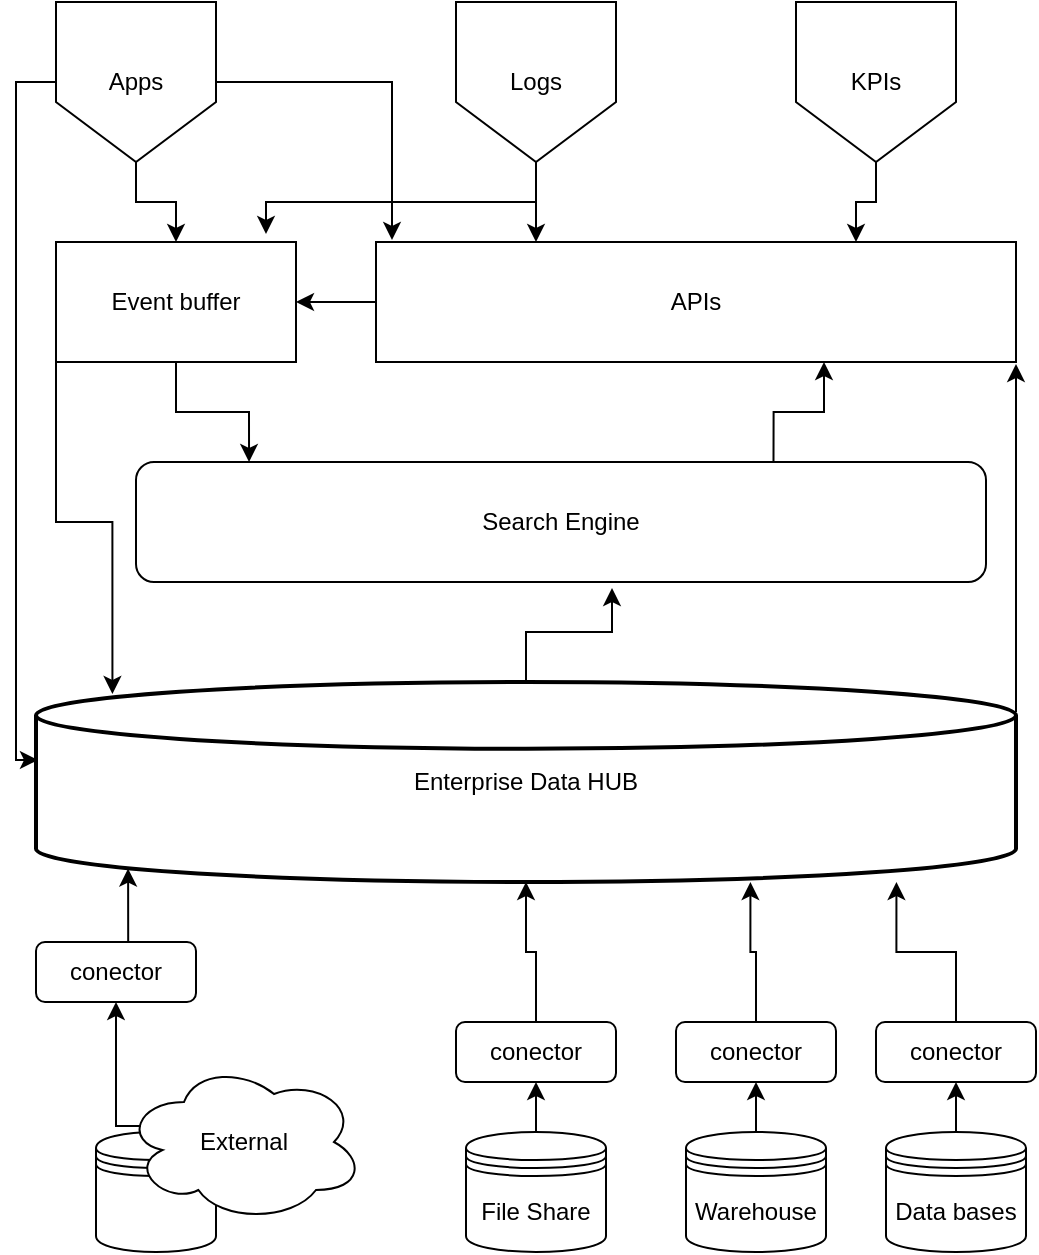 <mxfile version="13.8.1" type="github">
  <diagram id="hWWmdavo8yXY4p5I4Dhq" name="Page-1">
    <mxGraphModel dx="1422" dy="794" grid="1" gridSize="10" guides="1" tooltips="1" connect="1" arrows="1" fold="1" page="1" pageScale="1" pageWidth="827" pageHeight="1169" math="0" shadow="0">
      <root>
        <mxCell id="0" />
        <mxCell id="1" parent="0" />
        <mxCell id="tfAfjoJFbzgk_dMQ4BdW-38" style="edgeStyle=orthogonalEdgeStyle;rounded=0;orthogonalLoop=1;jettySize=auto;html=1;entryX=0.56;entryY=1.05;entryDx=0;entryDy=0;entryPerimeter=0;" parent="1" source="tfAfjoJFbzgk_dMQ4BdW-5" target="tfAfjoJFbzgk_dMQ4BdW-37" edge="1">
          <mxGeometry relative="1" as="geometry" />
        </mxCell>
        <mxCell id="tfAfjoJFbzgk_dMQ4BdW-5" value="Enterprise Data HUB" style="strokeWidth=2;html=1;shape=mxgraph.flowchart.database;whiteSpace=wrap;align=center;" parent="1" vertex="1">
          <mxGeometry x="140" y="420" width="490" height="100" as="geometry" />
        </mxCell>
        <mxCell id="tfAfjoJFbzgk_dMQ4BdW-35" style="edgeStyle=orthogonalEdgeStyle;rounded=0;orthogonalLoop=1;jettySize=auto;html=1;exitX=0.5;exitY=0;exitDx=0;exitDy=0;entryX=0.729;entryY=1;entryDx=0;entryDy=0;entryPerimeter=0;" parent="1" source="tfAfjoJFbzgk_dMQ4BdW-9" target="tfAfjoJFbzgk_dMQ4BdW-5" edge="1">
          <mxGeometry relative="1" as="geometry" />
        </mxCell>
        <mxCell id="tfAfjoJFbzgk_dMQ4BdW-9" value="conector" style="rounded=1;whiteSpace=wrap;html=1;" parent="1" vertex="1">
          <mxGeometry x="460" y="590" width="80" height="30" as="geometry" />
        </mxCell>
        <mxCell id="tfAfjoJFbzgk_dMQ4BdW-22" style="edgeStyle=orthogonalEdgeStyle;rounded=0;orthogonalLoop=1;jettySize=auto;html=1;exitX=0.5;exitY=0;exitDx=0;exitDy=0;" parent="1" source="tfAfjoJFbzgk_dMQ4BdW-20" target="tfAfjoJFbzgk_dMQ4BdW-9" edge="1">
          <mxGeometry relative="1" as="geometry" />
        </mxCell>
        <mxCell id="tfAfjoJFbzgk_dMQ4BdW-20" value="Warehouse" style="shape=datastore;whiteSpace=wrap;html=1;" parent="1" vertex="1">
          <mxGeometry x="465" y="645" width="70" height="60" as="geometry" />
        </mxCell>
        <mxCell id="tfAfjoJFbzgk_dMQ4BdW-23" value="" style="group" parent="1" vertex="1" connectable="0">
          <mxGeometry x="170" y="610" width="134" height="95" as="geometry" />
        </mxCell>
        <mxCell id="tfAfjoJFbzgk_dMQ4BdW-18" value="" style="shape=datastore;whiteSpace=wrap;html=1;" parent="tfAfjoJFbzgk_dMQ4BdW-23" vertex="1">
          <mxGeometry y="35" width="60" height="60" as="geometry" />
        </mxCell>
        <mxCell id="tfAfjoJFbzgk_dMQ4BdW-21" value="External&lt;br&gt;" style="ellipse;shape=cloud;whiteSpace=wrap;html=1;" parent="tfAfjoJFbzgk_dMQ4BdW-23" vertex="1">
          <mxGeometry x="14" width="120" height="80" as="geometry" />
        </mxCell>
        <mxCell id="tfAfjoJFbzgk_dMQ4BdW-36" style="edgeStyle=orthogonalEdgeStyle;rounded=0;orthogonalLoop=1;jettySize=auto;html=1;entryX=0.878;entryY=1;entryDx=0;entryDy=0;entryPerimeter=0;" parent="1" source="tfAfjoJFbzgk_dMQ4BdW-27" target="tfAfjoJFbzgk_dMQ4BdW-5" edge="1">
          <mxGeometry relative="1" as="geometry" />
        </mxCell>
        <mxCell id="tfAfjoJFbzgk_dMQ4BdW-27" value="conector" style="rounded=1;whiteSpace=wrap;html=1;" parent="1" vertex="1">
          <mxGeometry x="560" y="590" width="80" height="30" as="geometry" />
        </mxCell>
        <mxCell id="tfAfjoJFbzgk_dMQ4BdW-28" style="edgeStyle=orthogonalEdgeStyle;rounded=0;orthogonalLoop=1;jettySize=auto;html=1;exitX=0.5;exitY=0;exitDx=0;exitDy=0;" parent="1" source="tfAfjoJFbzgk_dMQ4BdW-29" target="tfAfjoJFbzgk_dMQ4BdW-27" edge="1">
          <mxGeometry relative="1" as="geometry" />
        </mxCell>
        <mxCell id="tfAfjoJFbzgk_dMQ4BdW-29" value="Data bases" style="shape=datastore;whiteSpace=wrap;html=1;" parent="1" vertex="1">
          <mxGeometry x="565" y="645" width="70" height="60" as="geometry" />
        </mxCell>
        <mxCell id="tfAfjoJFbzgk_dMQ4BdW-32" style="edgeStyle=orthogonalEdgeStyle;rounded=0;orthogonalLoop=1;jettySize=auto;html=1;exitX=0.5;exitY=0;exitDx=0;exitDy=0;entryX=0.094;entryY=0.933;entryDx=0;entryDy=0;entryPerimeter=0;" parent="1" source="tfAfjoJFbzgk_dMQ4BdW-30" target="tfAfjoJFbzgk_dMQ4BdW-5" edge="1">
          <mxGeometry relative="1" as="geometry" />
        </mxCell>
        <mxCell id="tfAfjoJFbzgk_dMQ4BdW-30" value="conector" style="rounded=1;whiteSpace=wrap;html=1;" parent="1" vertex="1">
          <mxGeometry x="140" y="550" width="80" height="30" as="geometry" />
        </mxCell>
        <mxCell id="tfAfjoJFbzgk_dMQ4BdW-31" style="edgeStyle=orthogonalEdgeStyle;rounded=0;orthogonalLoop=1;jettySize=auto;html=1;exitX=0.07;exitY=0.4;exitDx=0;exitDy=0;exitPerimeter=0;" parent="1" source="tfAfjoJFbzgk_dMQ4BdW-21" target="tfAfjoJFbzgk_dMQ4BdW-30" edge="1">
          <mxGeometry relative="1" as="geometry">
            <Array as="points">
              <mxPoint x="180" y="642" />
            </Array>
          </mxGeometry>
        </mxCell>
        <mxCell id="tfAfjoJFbzgk_dMQ4BdW-33" value="" style="group" parent="1" vertex="1" connectable="0">
          <mxGeometry x="350" y="590" width="80" height="115" as="geometry" />
        </mxCell>
        <mxCell id="tfAfjoJFbzgk_dMQ4BdW-24" value="conector" style="rounded=1;whiteSpace=wrap;html=1;" parent="tfAfjoJFbzgk_dMQ4BdW-33" vertex="1">
          <mxGeometry width="80" height="30" as="geometry" />
        </mxCell>
        <mxCell id="tfAfjoJFbzgk_dMQ4BdW-25" style="edgeStyle=orthogonalEdgeStyle;rounded=0;orthogonalLoop=1;jettySize=auto;html=1;exitX=0.5;exitY=0;exitDx=0;exitDy=0;" parent="tfAfjoJFbzgk_dMQ4BdW-33" source="tfAfjoJFbzgk_dMQ4BdW-26" target="tfAfjoJFbzgk_dMQ4BdW-24" edge="1">
          <mxGeometry relative="1" as="geometry" />
        </mxCell>
        <mxCell id="tfAfjoJFbzgk_dMQ4BdW-26" value="File Share" style="shape=datastore;whiteSpace=wrap;html=1;" parent="tfAfjoJFbzgk_dMQ4BdW-33" vertex="1">
          <mxGeometry x="5" y="55" width="70" height="60" as="geometry" />
        </mxCell>
        <mxCell id="tfAfjoJFbzgk_dMQ4BdW-34" style="edgeStyle=orthogonalEdgeStyle;rounded=0;orthogonalLoop=1;jettySize=auto;html=1;entryX=0.5;entryY=1;entryDx=0;entryDy=0;entryPerimeter=0;" parent="1" source="tfAfjoJFbzgk_dMQ4BdW-24" target="tfAfjoJFbzgk_dMQ4BdW-5" edge="1">
          <mxGeometry relative="1" as="geometry" />
        </mxCell>
        <mxCell id="tfAfjoJFbzgk_dMQ4BdW-44" style="edgeStyle=orthogonalEdgeStyle;rounded=0;orthogonalLoop=1;jettySize=auto;html=1;exitX=0.75;exitY=0;exitDx=0;exitDy=0;entryX=0.7;entryY=1;entryDx=0;entryDy=0;entryPerimeter=0;" parent="1" source="tfAfjoJFbzgk_dMQ4BdW-37" target="tfAfjoJFbzgk_dMQ4BdW-41" edge="1">
          <mxGeometry relative="1" as="geometry" />
        </mxCell>
        <mxCell id="wUU1J9vq1iKX6W5Bu2oP-1" style="edgeStyle=orthogonalEdgeStyle;rounded=0;orthogonalLoop=1;jettySize=auto;html=1;exitX=0;exitY=1;exitDx=0;exitDy=0;entryX=0.078;entryY=0.06;entryDx=0;entryDy=0;entryPerimeter=0;" edge="1" parent="1" source="tfAfjoJFbzgk_dMQ4BdW-42" target="tfAfjoJFbzgk_dMQ4BdW-5">
          <mxGeometry relative="1" as="geometry" />
        </mxCell>
        <mxCell id="tfAfjoJFbzgk_dMQ4BdW-37" value="Search Engine" style="rounded=1;whiteSpace=wrap;html=1;" parent="1" vertex="1">
          <mxGeometry x="190" y="310" width="425" height="60" as="geometry" />
        </mxCell>
        <mxCell id="tfAfjoJFbzgk_dMQ4BdW-45" style="edgeStyle=orthogonalEdgeStyle;rounded=0;orthogonalLoop=1;jettySize=auto;html=1;exitX=0;exitY=0.5;exitDx=0;exitDy=0;entryX=1;entryY=0.5;entryDx=0;entryDy=0;" parent="1" source="tfAfjoJFbzgk_dMQ4BdW-41" target="tfAfjoJFbzgk_dMQ4BdW-42" edge="1">
          <mxGeometry relative="1" as="geometry" />
        </mxCell>
        <mxCell id="tfAfjoJFbzgk_dMQ4BdW-41" value="APIs" style="rounded=0;whiteSpace=wrap;html=1;" parent="1" vertex="1">
          <mxGeometry x="310" y="200" width="320" height="60" as="geometry" />
        </mxCell>
        <mxCell id="tfAfjoJFbzgk_dMQ4BdW-43" style="edgeStyle=orthogonalEdgeStyle;rounded=0;orthogonalLoop=1;jettySize=auto;html=1;exitX=0.5;exitY=1;exitDx=0;exitDy=0;entryX=0.133;entryY=0;entryDx=0;entryDy=0;entryPerimeter=0;" parent="1" source="tfAfjoJFbzgk_dMQ4BdW-42" target="tfAfjoJFbzgk_dMQ4BdW-37" edge="1">
          <mxGeometry relative="1" as="geometry" />
        </mxCell>
        <mxCell id="tfAfjoJFbzgk_dMQ4BdW-42" value="Event buffer" style="rounded=0;whiteSpace=wrap;html=1;" parent="1" vertex="1">
          <mxGeometry x="150" y="200" width="120" height="60" as="geometry" />
        </mxCell>
        <mxCell id="tfAfjoJFbzgk_dMQ4BdW-47" value="" style="endArrow=classic;html=1;exitX=1;exitY=0.15;exitDx=0;exitDy=0;exitPerimeter=0;" parent="1" source="tfAfjoJFbzgk_dMQ4BdW-5" edge="1">
          <mxGeometry width="50" height="50" relative="1" as="geometry">
            <mxPoint x="460" y="430" as="sourcePoint" />
            <mxPoint x="630" y="261" as="targetPoint" />
          </mxGeometry>
        </mxCell>
        <mxCell id="wUU1J9vq1iKX6W5Bu2oP-8" style="edgeStyle=orthogonalEdgeStyle;rounded=0;orthogonalLoop=1;jettySize=auto;html=1;exitX=0.5;exitY=1;exitDx=0;exitDy=0;entryX=0.25;entryY=0;entryDx=0;entryDy=0;" edge="1" parent="1" source="wUU1J9vq1iKX6W5Bu2oP-5" target="tfAfjoJFbzgk_dMQ4BdW-41">
          <mxGeometry relative="1" as="geometry" />
        </mxCell>
        <mxCell id="wUU1J9vq1iKX6W5Bu2oP-10" style="edgeStyle=orthogonalEdgeStyle;rounded=0;orthogonalLoop=1;jettySize=auto;html=1;exitX=0.5;exitY=1;exitDx=0;exitDy=0;entryX=0.875;entryY=-0.067;entryDx=0;entryDy=0;entryPerimeter=0;" edge="1" parent="1" source="wUU1J9vq1iKX6W5Bu2oP-5" target="tfAfjoJFbzgk_dMQ4BdW-42">
          <mxGeometry relative="1" as="geometry" />
        </mxCell>
        <mxCell id="wUU1J9vq1iKX6W5Bu2oP-5" value="Logs" style="shape=offPageConnector;whiteSpace=wrap;html=1;" vertex="1" parent="1">
          <mxGeometry x="350" y="80" width="80" height="80" as="geometry" />
        </mxCell>
        <mxCell id="wUU1J9vq1iKX6W5Bu2oP-11" style="edgeStyle=orthogonalEdgeStyle;rounded=0;orthogonalLoop=1;jettySize=auto;html=1;entryX=0.025;entryY=-0.017;entryDx=0;entryDy=0;entryPerimeter=0;" edge="1" parent="1" source="wUU1J9vq1iKX6W5Bu2oP-6" target="tfAfjoJFbzgk_dMQ4BdW-41">
          <mxGeometry relative="1" as="geometry" />
        </mxCell>
        <mxCell id="wUU1J9vq1iKX6W5Bu2oP-12" style="edgeStyle=orthogonalEdgeStyle;rounded=0;orthogonalLoop=1;jettySize=auto;html=1;exitX=0.5;exitY=1;exitDx=0;exitDy=0;" edge="1" parent="1" source="wUU1J9vq1iKX6W5Bu2oP-6" target="tfAfjoJFbzgk_dMQ4BdW-42">
          <mxGeometry relative="1" as="geometry" />
        </mxCell>
        <mxCell id="wUU1J9vq1iKX6W5Bu2oP-16" style="edgeStyle=orthogonalEdgeStyle;rounded=0;orthogonalLoop=1;jettySize=auto;html=1;exitX=0;exitY=0.5;exitDx=0;exitDy=0;entryX=0.002;entryY=0.39;entryDx=0;entryDy=0;entryPerimeter=0;" edge="1" parent="1" source="wUU1J9vq1iKX6W5Bu2oP-6" target="tfAfjoJFbzgk_dMQ4BdW-5">
          <mxGeometry relative="1" as="geometry" />
        </mxCell>
        <mxCell id="wUU1J9vq1iKX6W5Bu2oP-6" value="Apps" style="shape=offPageConnector;whiteSpace=wrap;html=1;" vertex="1" parent="1">
          <mxGeometry x="150" y="80" width="80" height="80" as="geometry" />
        </mxCell>
        <mxCell id="wUU1J9vq1iKX6W5Bu2oP-9" style="edgeStyle=orthogonalEdgeStyle;rounded=0;orthogonalLoop=1;jettySize=auto;html=1;exitX=0.5;exitY=1;exitDx=0;exitDy=0;entryX=0.75;entryY=0;entryDx=0;entryDy=0;" edge="1" parent="1" source="wUU1J9vq1iKX6W5Bu2oP-7" target="tfAfjoJFbzgk_dMQ4BdW-41">
          <mxGeometry relative="1" as="geometry" />
        </mxCell>
        <mxCell id="wUU1J9vq1iKX6W5Bu2oP-7" value="KPIs" style="shape=offPageConnector;whiteSpace=wrap;html=1;" vertex="1" parent="1">
          <mxGeometry x="520" y="80" width="80" height="80" as="geometry" />
        </mxCell>
        <mxCell id="wUU1J9vq1iKX6W5Bu2oP-14" style="edgeStyle=orthogonalEdgeStyle;rounded=0;orthogonalLoop=1;jettySize=auto;html=1;exitX=0.5;exitY=1;exitDx=0;exitDy=0;" edge="1" parent="1" source="wUU1J9vq1iKX6W5Bu2oP-6" target="wUU1J9vq1iKX6W5Bu2oP-6">
          <mxGeometry relative="1" as="geometry" />
        </mxCell>
      </root>
    </mxGraphModel>
  </diagram>
</mxfile>
